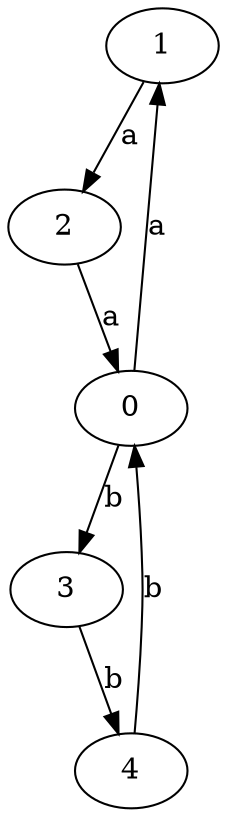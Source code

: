 digraph  {
1;
2;
0;
3;
4;
1 -> 2 [key=0, label=a];
2 -> 0 [key=0, label=a];
0 -> 1 [key=0, label=a];
0 -> 3 [key=0, label=b];
3 -> 4 [key=0, label=b];
4 -> 0 [key=0, label=b];
}
